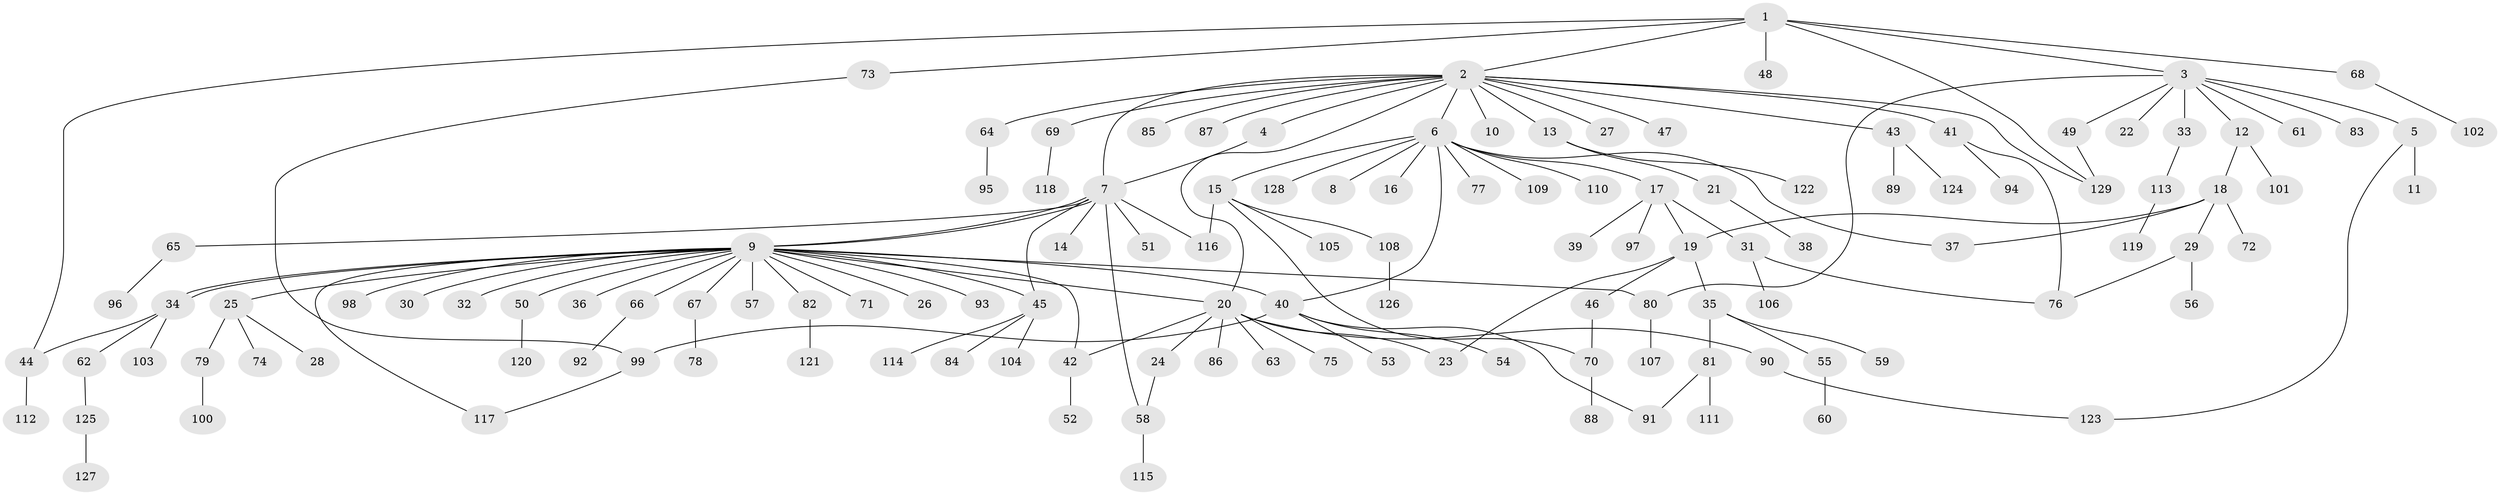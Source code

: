 // coarse degree distribution, {14: 0.012987012987012988, 1: 0.6363636363636364, 18: 0.012987012987012988, 2: 0.22077922077922077, 9: 0.025974025974025976, 10: 0.012987012987012988, 8: 0.025974025974025976, 4: 0.012987012987012988, 3: 0.012987012987012988, 6: 0.025974025974025976}
// Generated by graph-tools (version 1.1) at 2025/51/03/04/25 21:51:29]
// undirected, 129 vertices, 151 edges
graph export_dot {
graph [start="1"]
  node [color=gray90,style=filled];
  1;
  2;
  3;
  4;
  5;
  6;
  7;
  8;
  9;
  10;
  11;
  12;
  13;
  14;
  15;
  16;
  17;
  18;
  19;
  20;
  21;
  22;
  23;
  24;
  25;
  26;
  27;
  28;
  29;
  30;
  31;
  32;
  33;
  34;
  35;
  36;
  37;
  38;
  39;
  40;
  41;
  42;
  43;
  44;
  45;
  46;
  47;
  48;
  49;
  50;
  51;
  52;
  53;
  54;
  55;
  56;
  57;
  58;
  59;
  60;
  61;
  62;
  63;
  64;
  65;
  66;
  67;
  68;
  69;
  70;
  71;
  72;
  73;
  74;
  75;
  76;
  77;
  78;
  79;
  80;
  81;
  82;
  83;
  84;
  85;
  86;
  87;
  88;
  89;
  90;
  91;
  92;
  93;
  94;
  95;
  96;
  97;
  98;
  99;
  100;
  101;
  102;
  103;
  104;
  105;
  106;
  107;
  108;
  109;
  110;
  111;
  112;
  113;
  114;
  115;
  116;
  117;
  118;
  119;
  120;
  121;
  122;
  123;
  124;
  125;
  126;
  127;
  128;
  129;
  1 -- 2;
  1 -- 3;
  1 -- 44;
  1 -- 48;
  1 -- 68;
  1 -- 73;
  1 -- 129;
  2 -- 4;
  2 -- 6;
  2 -- 7;
  2 -- 10;
  2 -- 13;
  2 -- 20;
  2 -- 27;
  2 -- 41;
  2 -- 43;
  2 -- 47;
  2 -- 64;
  2 -- 69;
  2 -- 85;
  2 -- 87;
  2 -- 129;
  3 -- 5;
  3 -- 12;
  3 -- 22;
  3 -- 33;
  3 -- 49;
  3 -- 61;
  3 -- 80;
  3 -- 83;
  4 -- 7;
  5 -- 11;
  5 -- 123;
  6 -- 8;
  6 -- 15;
  6 -- 16;
  6 -- 17;
  6 -- 37;
  6 -- 40;
  6 -- 77;
  6 -- 109;
  6 -- 110;
  6 -- 128;
  7 -- 9;
  7 -- 9;
  7 -- 14;
  7 -- 45;
  7 -- 51;
  7 -- 58;
  7 -- 65;
  7 -- 116;
  9 -- 20;
  9 -- 25;
  9 -- 26;
  9 -- 30;
  9 -- 32;
  9 -- 34;
  9 -- 34;
  9 -- 36;
  9 -- 40;
  9 -- 42;
  9 -- 45;
  9 -- 50;
  9 -- 57;
  9 -- 66;
  9 -- 67;
  9 -- 71;
  9 -- 80;
  9 -- 82;
  9 -- 93;
  9 -- 98;
  9 -- 117;
  12 -- 18;
  12 -- 101;
  13 -- 21;
  13 -- 122;
  15 -- 70;
  15 -- 105;
  15 -- 108;
  15 -- 116;
  17 -- 19;
  17 -- 31;
  17 -- 39;
  17 -- 97;
  18 -- 19;
  18 -- 29;
  18 -- 37;
  18 -- 72;
  19 -- 23;
  19 -- 35;
  19 -- 46;
  20 -- 23;
  20 -- 24;
  20 -- 42;
  20 -- 63;
  20 -- 75;
  20 -- 86;
  20 -- 90;
  21 -- 38;
  24 -- 58;
  25 -- 28;
  25 -- 74;
  25 -- 79;
  29 -- 56;
  29 -- 76;
  31 -- 76;
  31 -- 106;
  33 -- 113;
  34 -- 44;
  34 -- 62;
  34 -- 103;
  35 -- 55;
  35 -- 59;
  35 -- 81;
  40 -- 53;
  40 -- 54;
  40 -- 91;
  40 -- 99;
  41 -- 76;
  41 -- 94;
  42 -- 52;
  43 -- 89;
  43 -- 124;
  44 -- 112;
  45 -- 84;
  45 -- 104;
  45 -- 114;
  46 -- 70;
  49 -- 129;
  50 -- 120;
  55 -- 60;
  58 -- 115;
  62 -- 125;
  64 -- 95;
  65 -- 96;
  66 -- 92;
  67 -- 78;
  68 -- 102;
  69 -- 118;
  70 -- 88;
  73 -- 99;
  79 -- 100;
  80 -- 107;
  81 -- 91;
  81 -- 111;
  82 -- 121;
  90 -- 123;
  99 -- 117;
  108 -- 126;
  113 -- 119;
  125 -- 127;
}
